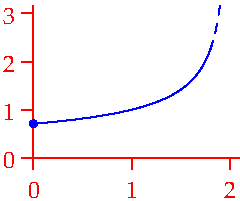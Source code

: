 settings.tex="pdflatex";

texpreamble("\usepackage{amsmath}
\usepackage{amsthm,amssymb}
\usepackage{mathpazo}
\usepackage[svgnames]{xcolor}
");
import graph;

size(120,100,IgnoreAspect);

dotfactor=8;

real f(real x){return 1/(sqrt(2-x));}

path p=graph(f,0,2-0.2,operator..);
path q=graph(f,2-0.2,2-0.1,operator..);

draw(p,blue);
draw(q,blue+dashed);
dot((0,f(0)),blue);

xaxis(0,2.1,red,RightTicks(new real[]{0,1,2}));
yaxis(0,red,LeftTicks(new real[]{0,1,2,3}));
